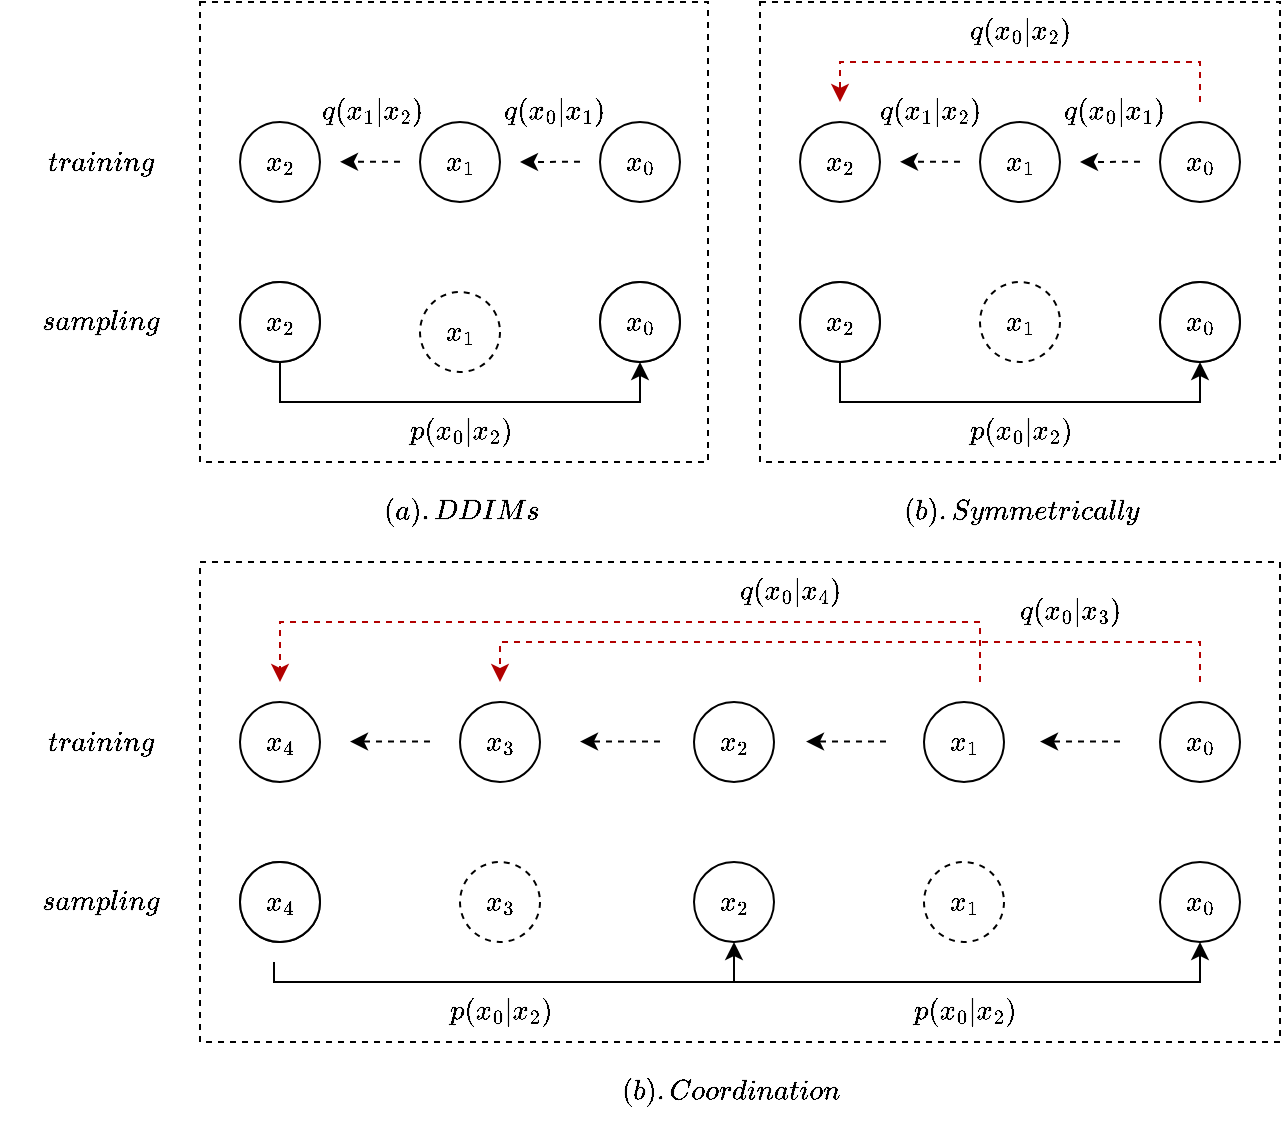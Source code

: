 <mxfile version="21.7.5" type="github">
  <diagram name="第 1 页" id="MvIkl5d77OIRCcuYuzUP">
    <mxGraphModel dx="978" dy="554" grid="1" gridSize="10" guides="1" tooltips="1" connect="1" arrows="1" fold="1" page="1" pageScale="1" pageWidth="827" pageHeight="1169" math="1" shadow="0">
      <root>
        <mxCell id="0" />
        <mxCell id="1" parent="0" />
        <mxCell id="X2qJXweSOm42qINWaIWJ-2" value="" style="rounded=0;whiteSpace=wrap;html=1;shadow=0;dashed=1;" parent="1" vertex="1">
          <mxGeometry x="380" y="380" width="260" height="230" as="geometry" />
        </mxCell>
        <mxCell id="X2qJXweSOm42qINWaIWJ-1" value="" style="rounded=0;whiteSpace=wrap;html=1;shadow=0;dashed=1;" parent="1" vertex="1">
          <mxGeometry x="100" y="380" width="254" height="230" as="geometry" />
        </mxCell>
        <mxCell id="TQkfvPjBHZHxrUdorPia-1" value="$$x_2$$" style="ellipse;whiteSpace=wrap;html=1;aspect=fixed;" parent="1" vertex="1">
          <mxGeometry x="120" y="440" width="40" height="40" as="geometry" />
        </mxCell>
        <mxCell id="TQkfvPjBHZHxrUdorPia-2" value="$$x_1$$" style="ellipse;whiteSpace=wrap;html=1;aspect=fixed;" parent="1" vertex="1">
          <mxGeometry x="210" y="440" width="40" height="40" as="geometry" />
        </mxCell>
        <mxCell id="TQkfvPjBHZHxrUdorPia-3" value="$$x_0$$" style="ellipse;whiteSpace=wrap;html=1;aspect=fixed;" parent="1" vertex="1">
          <mxGeometry x="300" y="440" width="40" height="40" as="geometry" />
        </mxCell>
        <mxCell id="TQkfvPjBHZHxrUdorPia-5" value="" style="endArrow=classic;html=1;rounded=0;dashed=1;" parent="1" edge="1">
          <mxGeometry width="50" height="50" relative="1" as="geometry">
            <mxPoint x="200" y="459.89" as="sourcePoint" />
            <mxPoint x="170" y="459.89" as="targetPoint" />
          </mxGeometry>
        </mxCell>
        <mxCell id="TQkfvPjBHZHxrUdorPia-6" value="" style="endArrow=classic;html=1;rounded=0;dashed=1;" parent="1" edge="1">
          <mxGeometry width="50" height="50" relative="1" as="geometry">
            <mxPoint x="290" y="459.89" as="sourcePoint" />
            <mxPoint x="260" y="460" as="targetPoint" />
          </mxGeometry>
        </mxCell>
        <mxCell id="TQkfvPjBHZHxrUdorPia-8" value="" style="ellipse;whiteSpace=wrap;html=1;aspect=fixed;" parent="1" vertex="1">
          <mxGeometry x="120" y="520" width="40" height="40" as="geometry" />
        </mxCell>
        <mxCell id="TQkfvPjBHZHxrUdorPia-10" value="" style="ellipse;whiteSpace=wrap;html=1;aspect=fixed;" parent="1" vertex="1">
          <mxGeometry x="300" y="520" width="40" height="40" as="geometry" />
        </mxCell>
        <mxCell id="TQkfvPjBHZHxrUdorPia-13" value="$$training$$" style="text;html=1;align=center;verticalAlign=middle;resizable=0;points=[];autosize=1;strokeColor=none;fillColor=none;" parent="1" vertex="1">
          <mxGeometry x="5" y="445" width="90" height="30" as="geometry" />
        </mxCell>
        <mxCell id="TQkfvPjBHZHxrUdorPia-14" value="$$sampling$$" style="text;html=1;align=center;verticalAlign=middle;resizable=0;points=[];autosize=1;strokeColor=none;fillColor=none;" parent="1" vertex="1">
          <mxGeometry y="525" width="100" height="30" as="geometry" />
        </mxCell>
        <mxCell id="TQkfvPjBHZHxrUdorPia-18" value="$$x_2$$" style="ellipse;whiteSpace=wrap;html=1;aspect=fixed;" parent="1" vertex="1">
          <mxGeometry x="120" y="520" width="40" height="40" as="geometry" />
        </mxCell>
        <mxCell id="TQkfvPjBHZHxrUdorPia-19" value="$$x_1$$" style="ellipse;whiteSpace=wrap;html=1;aspect=fixed;dashed=1;" parent="1" vertex="1">
          <mxGeometry x="210" y="525" width="40" height="40" as="geometry" />
        </mxCell>
        <mxCell id="TQkfvPjBHZHxrUdorPia-20" value="$$x_0$$" style="ellipse;whiteSpace=wrap;html=1;aspect=fixed;" parent="1" vertex="1">
          <mxGeometry x="300" y="520" width="40" height="40" as="geometry" />
        </mxCell>
        <mxCell id="TQkfvPjBHZHxrUdorPia-22" value="" style="endArrow=classic;html=1;rounded=0;entryX=0.5;entryY=1;entryDx=0;entryDy=0;exitX=0.5;exitY=1;exitDx=0;exitDy=0;" parent="1" edge="1" target="TQkfvPjBHZHxrUdorPia-20" source="TQkfvPjBHZHxrUdorPia-18">
          <mxGeometry width="50" height="50" relative="1" as="geometry">
            <mxPoint x="140" y="570" as="sourcePoint" />
            <mxPoint x="320" y="570" as="targetPoint" />
            <Array as="points">
              <mxPoint x="140" y="580" />
              <mxPoint x="230" y="580" />
              <mxPoint x="320" y="580" />
            </Array>
          </mxGeometry>
        </mxCell>
        <mxCell id="TQkfvPjBHZHxrUdorPia-23" value="$$x_2$$" style="ellipse;whiteSpace=wrap;html=1;aspect=fixed;" parent="1" vertex="1">
          <mxGeometry x="400" y="440" width="40" height="40" as="geometry" />
        </mxCell>
        <mxCell id="TQkfvPjBHZHxrUdorPia-24" value="$$x_1$$" style="ellipse;whiteSpace=wrap;html=1;aspect=fixed;" parent="1" vertex="1">
          <mxGeometry x="490" y="440" width="40" height="40" as="geometry" />
        </mxCell>
        <mxCell id="TQkfvPjBHZHxrUdorPia-25" value="$$x_0$$" style="ellipse;whiteSpace=wrap;html=1;aspect=fixed;" parent="1" vertex="1">
          <mxGeometry x="580" y="440" width="40" height="40" as="geometry" />
        </mxCell>
        <mxCell id="TQkfvPjBHZHxrUdorPia-26" value="" style="endArrow=classic;html=1;rounded=0;dashed=1;" parent="1" edge="1">
          <mxGeometry width="50" height="50" relative="1" as="geometry">
            <mxPoint x="480" y="459.89" as="sourcePoint" />
            <mxPoint x="450" y="459.89" as="targetPoint" />
          </mxGeometry>
        </mxCell>
        <mxCell id="TQkfvPjBHZHxrUdorPia-27" value="" style="endArrow=classic;html=1;rounded=0;dashed=1;" parent="1" edge="1">
          <mxGeometry width="50" height="50" relative="1" as="geometry">
            <mxPoint x="570" y="459.89" as="sourcePoint" />
            <mxPoint x="540" y="460" as="targetPoint" />
          </mxGeometry>
        </mxCell>
        <mxCell id="TQkfvPjBHZHxrUdorPia-28" value="" style="ellipse;whiteSpace=wrap;html=1;aspect=fixed;" parent="1" vertex="1">
          <mxGeometry x="400" y="520" width="40" height="40" as="geometry" />
        </mxCell>
        <mxCell id="TQkfvPjBHZHxrUdorPia-30" value="" style="ellipse;whiteSpace=wrap;html=1;aspect=fixed;" parent="1" vertex="1">
          <mxGeometry x="580" y="520" width="40" height="40" as="geometry" />
        </mxCell>
        <mxCell id="TQkfvPjBHZHxrUdorPia-33" value="$$x_2$$" style="ellipse;whiteSpace=wrap;html=1;aspect=fixed;" parent="1" vertex="1">
          <mxGeometry x="400" y="520" width="40" height="40" as="geometry" />
        </mxCell>
        <mxCell id="TQkfvPjBHZHxrUdorPia-34" value="$$x_1$$" style="ellipse;whiteSpace=wrap;html=1;aspect=fixed;dashed=1;" parent="1" vertex="1">
          <mxGeometry x="490" y="520" width="40" height="40" as="geometry" />
        </mxCell>
        <mxCell id="TQkfvPjBHZHxrUdorPia-35" value="$$x_0$$" style="ellipse;whiteSpace=wrap;html=1;aspect=fixed;" parent="1" vertex="1">
          <mxGeometry x="580" y="520" width="40" height="40" as="geometry" />
        </mxCell>
        <mxCell id="TQkfvPjBHZHxrUdorPia-36" value="" style="endArrow=classic;html=1;rounded=0;exitX=0.5;exitY=1;exitDx=0;exitDy=0;entryX=0.5;entryY=1;entryDx=0;entryDy=0;" parent="1" edge="1" target="TQkfvPjBHZHxrUdorPia-35" source="TQkfvPjBHZHxrUdorPia-33">
          <mxGeometry width="50" height="50" relative="1" as="geometry">
            <mxPoint x="420" y="570" as="sourcePoint" />
            <mxPoint x="600" y="570" as="targetPoint" />
            <Array as="points">
              <mxPoint x="420" y="580" />
              <mxPoint x="510" y="580" />
              <mxPoint x="600" y="580" />
            </Array>
          </mxGeometry>
        </mxCell>
        <mxCell id="TQkfvPjBHZHxrUdorPia-39" value="" style="endArrow=classic;html=1;rounded=0;dashed=1;fillColor=#e51400;strokeColor=#B20000;" parent="1" edge="1">
          <mxGeometry width="50" height="50" relative="1" as="geometry">
            <mxPoint x="600" y="430" as="sourcePoint" />
            <mxPoint x="420" y="430" as="targetPoint" />
            <Array as="points">
              <mxPoint x="600" y="410" />
              <mxPoint x="510" y="410" />
              <mxPoint x="420" y="410" />
            </Array>
          </mxGeometry>
        </mxCell>
        <mxCell id="TQkfvPjBHZHxrUdorPia-41" value="$$(a).DDIMs$$" style="text;html=1;align=center;verticalAlign=middle;resizable=0;points=[];autosize=1;strokeColor=none;fillColor=none;" parent="1" vertex="1">
          <mxGeometry x="180" y="620" width="100" height="30" as="geometry" />
        </mxCell>
        <mxCell id="TQkfvPjBHZHxrUdorPia-42" value="$$(b).Symmetrically$$" style="text;html=1;align=center;verticalAlign=middle;resizable=0;points=[];autosize=1;strokeColor=none;fillColor=none;" parent="1" vertex="1">
          <mxGeometry x="440" y="620" width="140" height="30" as="geometry" />
        </mxCell>
        <mxCell id="TQkfvPjBHZHxrUdorPia-43" value="$$q(x_0|x_1)$$" style="text;html=1;align=center;verticalAlign=middle;resizable=0;points=[];autosize=1;strokeColor=none;fillColor=none;" parent="1" vertex="1">
          <mxGeometry x="222" y="420" width="110" height="30" as="geometry" />
        </mxCell>
        <mxCell id="TQkfvPjBHZHxrUdorPia-44" value="$$q(x_1|x_2)$$" style="text;html=1;align=center;verticalAlign=middle;resizable=0;points=[];autosize=1;strokeColor=none;fillColor=none;" parent="1" vertex="1">
          <mxGeometry x="131" y="420" width="110" height="30" as="geometry" />
        </mxCell>
        <mxCell id="TQkfvPjBHZHxrUdorPia-46" value="$$q(x_0|x_2)$$" style="text;html=1;align=center;verticalAlign=middle;resizable=0;points=[];autosize=1;strokeColor=none;fillColor=none;" parent="1" vertex="1">
          <mxGeometry x="455" y="380" width="110" height="30" as="geometry" />
        </mxCell>
        <mxCell id="TQkfvPjBHZHxrUdorPia-47" value="$$q(x_0|x_1)$$" style="text;html=1;align=center;verticalAlign=middle;resizable=0;points=[];autosize=1;strokeColor=none;fillColor=none;" parent="1" vertex="1">
          <mxGeometry x="502" y="420" width="110" height="30" as="geometry" />
        </mxCell>
        <mxCell id="TQkfvPjBHZHxrUdorPia-48" value="$$q(x_1|x_2)$$" style="text;html=1;align=center;verticalAlign=middle;resizable=0;points=[];autosize=1;strokeColor=none;fillColor=none;" parent="1" vertex="1">
          <mxGeometry x="410" y="420" width="110" height="30" as="geometry" />
        </mxCell>
        <mxCell id="TQkfvPjBHZHxrUdorPia-51" value="$$p(x_0|x_2)$$" style="text;html=1;align=center;verticalAlign=middle;resizable=0;points=[];autosize=1;strokeColor=none;fillColor=none;" parent="1" vertex="1">
          <mxGeometry x="175" y="580" width="110" height="30" as="geometry" />
        </mxCell>
        <mxCell id="TQkfvPjBHZHxrUdorPia-53" value="$$p(x_0|x_2)$$" style="text;html=1;align=center;verticalAlign=middle;resizable=0;points=[];autosize=1;strokeColor=none;fillColor=none;" parent="1" vertex="1">
          <mxGeometry x="455" y="580" width="110" height="30" as="geometry" />
        </mxCell>
        <mxCell id="W7QErYWQf2r18Hi_zqKq-2" value="" style="rounded=0;whiteSpace=wrap;html=1;shadow=0;dashed=1;" vertex="1" parent="1">
          <mxGeometry x="100" y="660" width="540" height="240" as="geometry" />
        </mxCell>
        <mxCell id="W7QErYWQf2r18Hi_zqKq-8" value="" style="ellipse;whiteSpace=wrap;html=1;aspect=fixed;" vertex="1" parent="1">
          <mxGeometry x="120" y="810" width="40" height="40" as="geometry" />
        </mxCell>
        <mxCell id="W7QErYWQf2r18Hi_zqKq-10" value="$$x_4$$" style="ellipse;whiteSpace=wrap;html=1;aspect=fixed;" vertex="1" parent="1">
          <mxGeometry x="120" y="810" width="40" height="40" as="geometry" />
        </mxCell>
        <mxCell id="W7QErYWQf2r18Hi_zqKq-11" value="$$x_3$$" style="ellipse;whiteSpace=wrap;html=1;aspect=fixed;dashed=1;" vertex="1" parent="1">
          <mxGeometry x="230" y="810" width="40" height="40" as="geometry" />
        </mxCell>
        <mxCell id="W7QErYWQf2r18Hi_zqKq-13" value="" style="endArrow=classic;html=1;rounded=0;entryX=0.5;entryY=1;entryDx=0;entryDy=0;" edge="1" parent="1" target="W7QErYWQf2r18Hi_zqKq-25">
          <mxGeometry width="50" height="50" relative="1" as="geometry">
            <mxPoint x="137" y="860" as="sourcePoint" />
            <mxPoint x="367" y="860" as="targetPoint" />
            <Array as="points">
              <mxPoint x="137" y="870" />
              <mxPoint x="230" y="870" />
              <mxPoint x="370" y="870" />
              <mxPoint x="367" y="870" />
            </Array>
          </mxGeometry>
        </mxCell>
        <mxCell id="W7QErYWQf2r18Hi_zqKq-15" value="$$(b).Coordination$$" style="text;html=1;align=center;verticalAlign=middle;resizable=0;points=[];autosize=1;strokeColor=none;fillColor=none;" vertex="1" parent="1">
          <mxGeometry x="295" y="910" width="140" height="30" as="geometry" />
        </mxCell>
        <mxCell id="W7QErYWQf2r18Hi_zqKq-19" value="$$p(x_0|x_2)$$" style="text;html=1;align=center;verticalAlign=middle;resizable=0;points=[];autosize=1;strokeColor=none;fillColor=none;" vertex="1" parent="1">
          <mxGeometry x="195" y="870" width="110" height="30" as="geometry" />
        </mxCell>
        <mxCell id="W7QErYWQf2r18Hi_zqKq-25" value="$$x_2$$" style="ellipse;whiteSpace=wrap;html=1;aspect=fixed;" vertex="1" parent="1">
          <mxGeometry x="347" y="810" width="40" height="40" as="geometry" />
        </mxCell>
        <mxCell id="W7QErYWQf2r18Hi_zqKq-27" value="$$x_0$$" style="ellipse;whiteSpace=wrap;html=1;aspect=fixed;" vertex="1" parent="1">
          <mxGeometry x="580" y="810" width="40" height="40" as="geometry" />
        </mxCell>
        <mxCell id="W7QErYWQf2r18Hi_zqKq-28" value="" style="endArrow=classic;html=1;rounded=0;entryX=0.5;entryY=1;entryDx=0;entryDy=0;" edge="1" parent="1" target="W7QErYWQf2r18Hi_zqKq-27">
          <mxGeometry width="50" height="50" relative="1" as="geometry">
            <mxPoint x="360" y="870" as="sourcePoint" />
            <mxPoint x="600" y="860" as="targetPoint" />
            <Array as="points">
              <mxPoint x="360" y="870" />
              <mxPoint x="450" y="870" />
              <mxPoint x="600" y="870" />
            </Array>
          </mxGeometry>
        </mxCell>
        <mxCell id="W7QErYWQf2r18Hi_zqKq-29" value="$$p(x_0|x_2)$$" style="text;html=1;align=center;verticalAlign=middle;resizable=0;points=[];autosize=1;strokeColor=none;fillColor=none;" vertex="1" parent="1">
          <mxGeometry x="427" y="870" width="110" height="30" as="geometry" />
        </mxCell>
        <mxCell id="W7QErYWQf2r18Hi_zqKq-30" value="$$x_1$$" style="ellipse;whiteSpace=wrap;html=1;aspect=fixed;dashed=1;" vertex="1" parent="1">
          <mxGeometry x="462" y="810" width="40" height="40" as="geometry" />
        </mxCell>
        <mxCell id="W7QErYWQf2r18Hi_zqKq-35" value="$$x_2$$" style="ellipse;whiteSpace=wrap;html=1;aspect=fixed;" vertex="1" parent="1">
          <mxGeometry x="347" y="730" width="40" height="40" as="geometry" />
        </mxCell>
        <mxCell id="W7QErYWQf2r18Hi_zqKq-36" value="$$x_1$$" style="ellipse;whiteSpace=wrap;html=1;aspect=fixed;" vertex="1" parent="1">
          <mxGeometry x="462" y="730" width="40" height="40" as="geometry" />
        </mxCell>
        <mxCell id="W7QErYWQf2r18Hi_zqKq-37" value="$$x_0$$" style="ellipse;whiteSpace=wrap;html=1;aspect=fixed;" vertex="1" parent="1">
          <mxGeometry x="580" y="730" width="40" height="40" as="geometry" />
        </mxCell>
        <mxCell id="W7QErYWQf2r18Hi_zqKq-38" value="" style="endArrow=classic;html=1;rounded=0;dashed=1;" edge="1" parent="1">
          <mxGeometry width="50" height="50" relative="1" as="geometry">
            <mxPoint x="443" y="749.76" as="sourcePoint" />
            <mxPoint x="403" y="749.76" as="targetPoint" />
          </mxGeometry>
        </mxCell>
        <mxCell id="W7QErYWQf2r18Hi_zqKq-40" value="" style="endArrow=classic;html=1;rounded=0;dashed=1;fillColor=#e51400;strokeColor=#B20000;" edge="1" parent="1">
          <mxGeometry width="50" height="50" relative="1" as="geometry">
            <mxPoint x="600" y="720" as="sourcePoint" />
            <mxPoint x="250" y="720" as="targetPoint" />
            <Array as="points">
              <mxPoint x="600" y="700" />
              <mxPoint x="510" y="700" />
              <mxPoint x="250" y="700" />
            </Array>
          </mxGeometry>
        </mxCell>
        <mxCell id="W7QErYWQf2r18Hi_zqKq-41" value="$$q(x_0|x_3)$$" style="text;html=1;align=center;verticalAlign=middle;resizable=0;points=[];autosize=1;strokeColor=none;fillColor=none;" vertex="1" parent="1">
          <mxGeometry x="480" y="670" width="110" height="30" as="geometry" />
        </mxCell>
        <mxCell id="W7QErYWQf2r18Hi_zqKq-44" value="$$x_3$$" style="ellipse;whiteSpace=wrap;html=1;aspect=fixed;" vertex="1" parent="1">
          <mxGeometry x="230" y="730" width="40" height="40" as="geometry" />
        </mxCell>
        <mxCell id="W7QErYWQf2r18Hi_zqKq-45" value="$$x_4$$" style="ellipse;whiteSpace=wrap;html=1;aspect=fixed;" vertex="1" parent="1">
          <mxGeometry x="120" y="730" width="40" height="40" as="geometry" />
        </mxCell>
        <mxCell id="W7QErYWQf2r18Hi_zqKq-46" value="" style="endArrow=classic;html=1;rounded=0;dashed=1;" edge="1" parent="1">
          <mxGeometry width="50" height="50" relative="1" as="geometry">
            <mxPoint x="330" y="749.76" as="sourcePoint" />
            <mxPoint x="290" y="749.76" as="targetPoint" />
          </mxGeometry>
        </mxCell>
        <mxCell id="W7QErYWQf2r18Hi_zqKq-47" value="" style="endArrow=classic;html=1;rounded=0;dashed=1;" edge="1" parent="1">
          <mxGeometry width="50" height="50" relative="1" as="geometry">
            <mxPoint x="215" y="749.76" as="sourcePoint" />
            <mxPoint x="175" y="749.76" as="targetPoint" />
          </mxGeometry>
        </mxCell>
        <mxCell id="W7QErYWQf2r18Hi_zqKq-48" value="" style="endArrow=classic;html=1;rounded=0;dashed=1;" edge="1" parent="1">
          <mxGeometry width="50" height="50" relative="1" as="geometry">
            <mxPoint x="560" y="749.76" as="sourcePoint" />
            <mxPoint x="520" y="749.76" as="targetPoint" />
          </mxGeometry>
        </mxCell>
        <mxCell id="W7QErYWQf2r18Hi_zqKq-50" value="" style="endArrow=classic;html=1;rounded=0;dashed=1;fillColor=#e51400;strokeColor=#B20000;" edge="1" parent="1">
          <mxGeometry width="50" height="50" relative="1" as="geometry">
            <mxPoint x="490" y="720" as="sourcePoint" />
            <mxPoint x="140" y="720" as="targetPoint" />
            <Array as="points">
              <mxPoint x="490" y="690" />
              <mxPoint x="400" y="690" />
              <mxPoint x="270" y="690" />
              <mxPoint x="140" y="690" />
            </Array>
          </mxGeometry>
        </mxCell>
        <mxCell id="W7QErYWQf2r18Hi_zqKq-51" value="$$q(x_0|x_4)$$" style="text;html=1;align=center;verticalAlign=middle;resizable=0;points=[];autosize=1;strokeColor=none;fillColor=none;" vertex="1" parent="1">
          <mxGeometry x="340" y="660" width="110" height="30" as="geometry" />
        </mxCell>
        <mxCell id="W7QErYWQf2r18Hi_zqKq-52" value="$$training$$" style="text;html=1;align=center;verticalAlign=middle;resizable=0;points=[];autosize=1;strokeColor=none;fillColor=none;" vertex="1" parent="1">
          <mxGeometry x="5" y="735" width="90" height="30" as="geometry" />
        </mxCell>
        <mxCell id="W7QErYWQf2r18Hi_zqKq-53" value="$$sampling$$" style="text;html=1;align=center;verticalAlign=middle;resizable=0;points=[];autosize=1;strokeColor=none;fillColor=none;" vertex="1" parent="1">
          <mxGeometry y="815" width="100" height="30" as="geometry" />
        </mxCell>
      </root>
    </mxGraphModel>
  </diagram>
</mxfile>
